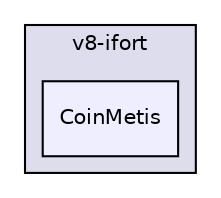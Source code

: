 digraph "data/Ipopt-3.12.8/Ipopt/MSVisualStudio/v8-ifort/CoinMetis" {
  compound=true
  node [ fontsize="10", fontname="Helvetica"];
  edge [ labelfontsize="10", labelfontname="Helvetica"];
  subgraph clusterdir_74ce8c21151158fe4010917c4ad53898 {
    graph [ bgcolor="#ddddee", pencolor="black", label="v8-ifort" fontname="Helvetica", fontsize="10", URL="dir_74ce8c21151158fe4010917c4ad53898.html"]
  dir_f2a7d64daa39a9bc36cb4c7e09bf4a95 [shape=box, label="CoinMetis", style="filled", fillcolor="#eeeeff", pencolor="black", URL="dir_f2a7d64daa39a9bc36cb4c7e09bf4a95.html"];
  }
}
